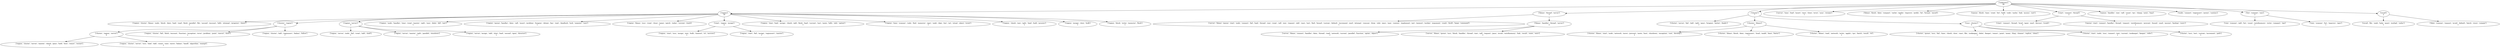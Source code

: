 strict digraph  {
	"['unknown']
39" -> "['region']
18";
	"['unknown']
39" -> "['hbase', 'thread', 'server']
3";
	"['unknown']
39" -> "['cluster']
7";
	"['unknown']
39" -> "['server', 'time', 'load', 'insert', 'race', 'close', 'error', 'sync', 'stream']
1";
	"['unknown']
39" -> "['hbase', 'block', 'data', 'compact', 'cache', 'applic', 'improve', 'prefix', 'hit', 'format', 'encod']
1";
	"['unknown']
39" -> "['queue', 'block', 'time', 'creat', 'list', 'hold', 'code', 'cache', 'link', 'access', 'sort']
1";
	"['unknown']
39" -> "['start', 'connect', 'thread']
2";
	"['unknown']
39" -> "['queue', 'handler', 'size', 'call', 'count', 'rpc', 'chang', 'notic', 'bug']
1";
	"['unknown']
39" -> "['node', 'connect', 'regionserv', 'power', 'continu']
1";
	"['unknown']
39" -> "['list', 'scanner', 'size']
2";
	"['unknown']
39" -> "['avoid']
2";
	"['region']
18" -> "['region', 'cluster', 'hbase', 'node', 'block', 'data', 'load', 'read', 'hbck', 'parallel', 'file', 'second', 'encount', 'hdfs', '\
attempt', 'progress', 'share']
1";
	"['region']
18" -> "['cluster', 'region']
4";
	"['region']
18" -> "['region', 'server']
3";
	"['region']
18" -> "['region', 'node', 'handler', 'time', 'creat', 'master', 'split', 'race', 'delet', 'kill', 'saw']
1";
	"['region']
18" -> "['region', 'queue', 'handler', 'data', 'call', 'insert', 'problem', 'hregion', 'obtain', 'key', 'wait', 'deadlock', 'lock', 'sequenc', '\
user']
1";
	"['region']
18" -> "['region', 'hbase', 'issu', 'creat', 'close', 'name', 'patch', 'index', 'version', 'stack']
1";
	"['region']
18" -> "['start', 'region', 'assign']
2";
	"['region']
18" -> "['region', 'time', 'load', 'assign', 'check', 'add', 'hbck', 'lead', 'current', 'test', 'meta', 'hdfs', 'info', 'option']
1";
	"['region']
18" -> "['region', 'time', 'scanner', 'code', 'find', 'memstor', 'oper', 'seek', 'skip', 'iter', 'set', 'situat', 'place', 'event']
1";
	"['region']
18" -> "['region', 'check', 'min', 'split', 'lead', 'hold', 'process']
1";
	"['region']
18" -> "['region', 'assign', 'slow', 'bulk']
1";
	"['region']
18" -> "['region', 'block', 'write', 'memstor', 'flush']
1";
	"['hbase', 'thread', 'server']
3" -> "['server', 'hbase', 'queue', 'start', 'node', 'connect', 'fail', 'load', 'thread', 'size', 'creat', 'call', 'min', 'request', 'add', '\
case', 'test', 'find', 'bound', 'custom', 'default', 'increment', 'pool', 'attempt', 'consum', 'drop', 'side', 'pass', 'max', 'context', '\
implement', 'put', 'memori', 'worker', 'argument', 'crash', 'thrift', 'hang', 'command']
1";
	"['hbase', 'thread', 'server']
3" -> "['hbase', 'handler', 'thread', 'server']
2";
	"['cluster']
7" -> "['cluster', 'server', 'fail', 'tabl', 'split', 'paus', 'hregion', 'better', 'duplic']
1";
	"['cluster']
7" -> "['cluster', 'hbase']
3";
	"['cluster']
7" -> "['issu', 'cluster']
3";
	"['start', 'connect', 'thread']
2" -> "['start', 'connect', 'thread', 'local', 'open', 'pool', 'discuss', 'trunk']
1";
	"['start', 'connect', 'thread']
2" -> "['queue', 'start', 'connect', 'handler', 'thread', 'request', 'outofmemory', 'prevent', 'bound', 'send', 'answer', 'backup', 'sourc']
\
1";
	"['list', 'scanner', 'size']
2" -> "['size', 'scanner', 'add', 'list', 'count', 'outofmemory', 'write', 'compact', 'ing']
1";
	"['list', 'scanner', 'size']
2" -> "['size', 'scanner', 'list', 'improve', 'oper']
1";
	"['avoid']
2" -> "['avoid', 'file', 'seek', 'help', 'queri', 'multipl', 'reduc']
1";
	"['avoid']
2" -> "['data', 'scanner', 'request', 'avoid', 'default', 'batch', 'store', 'compar']
1";
	"['cluster', 'region']
4" -> "['cluster', 'region', 'server']
2";
	"['cluster', 'region']
4" -> "['region', 'cluster', 'fail', 'hbck', 'encount', 'function', 'exception', 'error', 'problem', 'point', 'execut', 'show']
1";
	"['cluster', 'region']
4" -> "['region', 'cluster', 'tabl', 'regionserv', 'balanc', 'follow']
1";
	"['region', 'server']
3" -> "['region', 'server', 'node', 'fail', 'creat', 'tabl', 'shell']
1";
	"['region', 'server']
3" -> "['region', 'server', 'master', 'split', 'parallel', 'shutdown']
1";
	"['region', 'server']
3" -> "['region', 'server', 'assign', 'tabl', 'slow', 'lead', 'second', 'open', 'directori']
1";
	"['start', 'region', 'assign']
2" -> "['region', 'start', 'issu', 'assign', 'min', 'bulk', 'timeout', 'rit', 'environ']
1";
	"['start', 'region', 'assign']
2" -> "['region', 'start', 'fail', 'assign', 'regionserv', 'master']
1";
	"['hbase', 'handler', 'thread', 'server']
2" -> "['server', 'hbase', 'connect', 'handler', 'data', 'thread', 'read', 'network', 'current', 'parallel', 'function', 'optim', 'object']
\
1";
	"['hbase', 'handler', 'thread', 'server']
2" -> "['server', 'hbase', 'queue', 'issu', 'block', 'handler', 'thread', 'size', 'call', 'request', 'paus', 'avoid', 'outofmemory', 'link', '\
result', 'state', 'entri']
1";
	"['cluster', 'hbase']
3" -> "['cluster', 'hbase', 'start', 'node', 'network', 'move', 'prevent', 'meta', 'host', 'shutdown', 'exception', 'root', 'develop']
\
1";
	"['cluster', 'hbase']
3" -> "['cluster', 'hbase', 'block', 'data', 'regionserv', 'local', 'enabl', 'base', 'featur']
1";
	"['cluster', 'hbase']
3" -> "['cluster', 'hbase', 'read', 'network', 'write', 'applic', 'rpc', 'batch', 'result', 'ttl']
1";
	"['issu', 'cluster']
3" -> "['cluster', 'queue', 'issu', 'fail', 'time', 'check', 'slow', 'case', 'file', 'zookeeper', 'delet', 'keeper', 'remov', 'point', '\
mean', 'hlog', 'cleaner', 'replica', 'clean']
1";
	"['issu', 'cluster']
3" -> "['cluster', 'start', 'node', 'issu', 'connect', 'min', 'current', 'zookeeper', 'keeper', 'refer']
1";
	"['issu', 'cluster']
3" -> "['cluster', 'issu', 'test', 'custom', 'increment', 'path']
1";
	"['cluster', 'region', 'server']
2" -> "['region', 'cluster', 'server', 'master', 'check', 'paus', 'hold', 'host', 'remov', 'restart']
1";
	"['cluster', 'region', 'server']
2" -> "['region', 'cluster', 'server', 'issu', 'load', 'tabl', 'count', 'case', 'move', 'balanc', 'handl', 'algorithm', 'exampl']
1";
}
